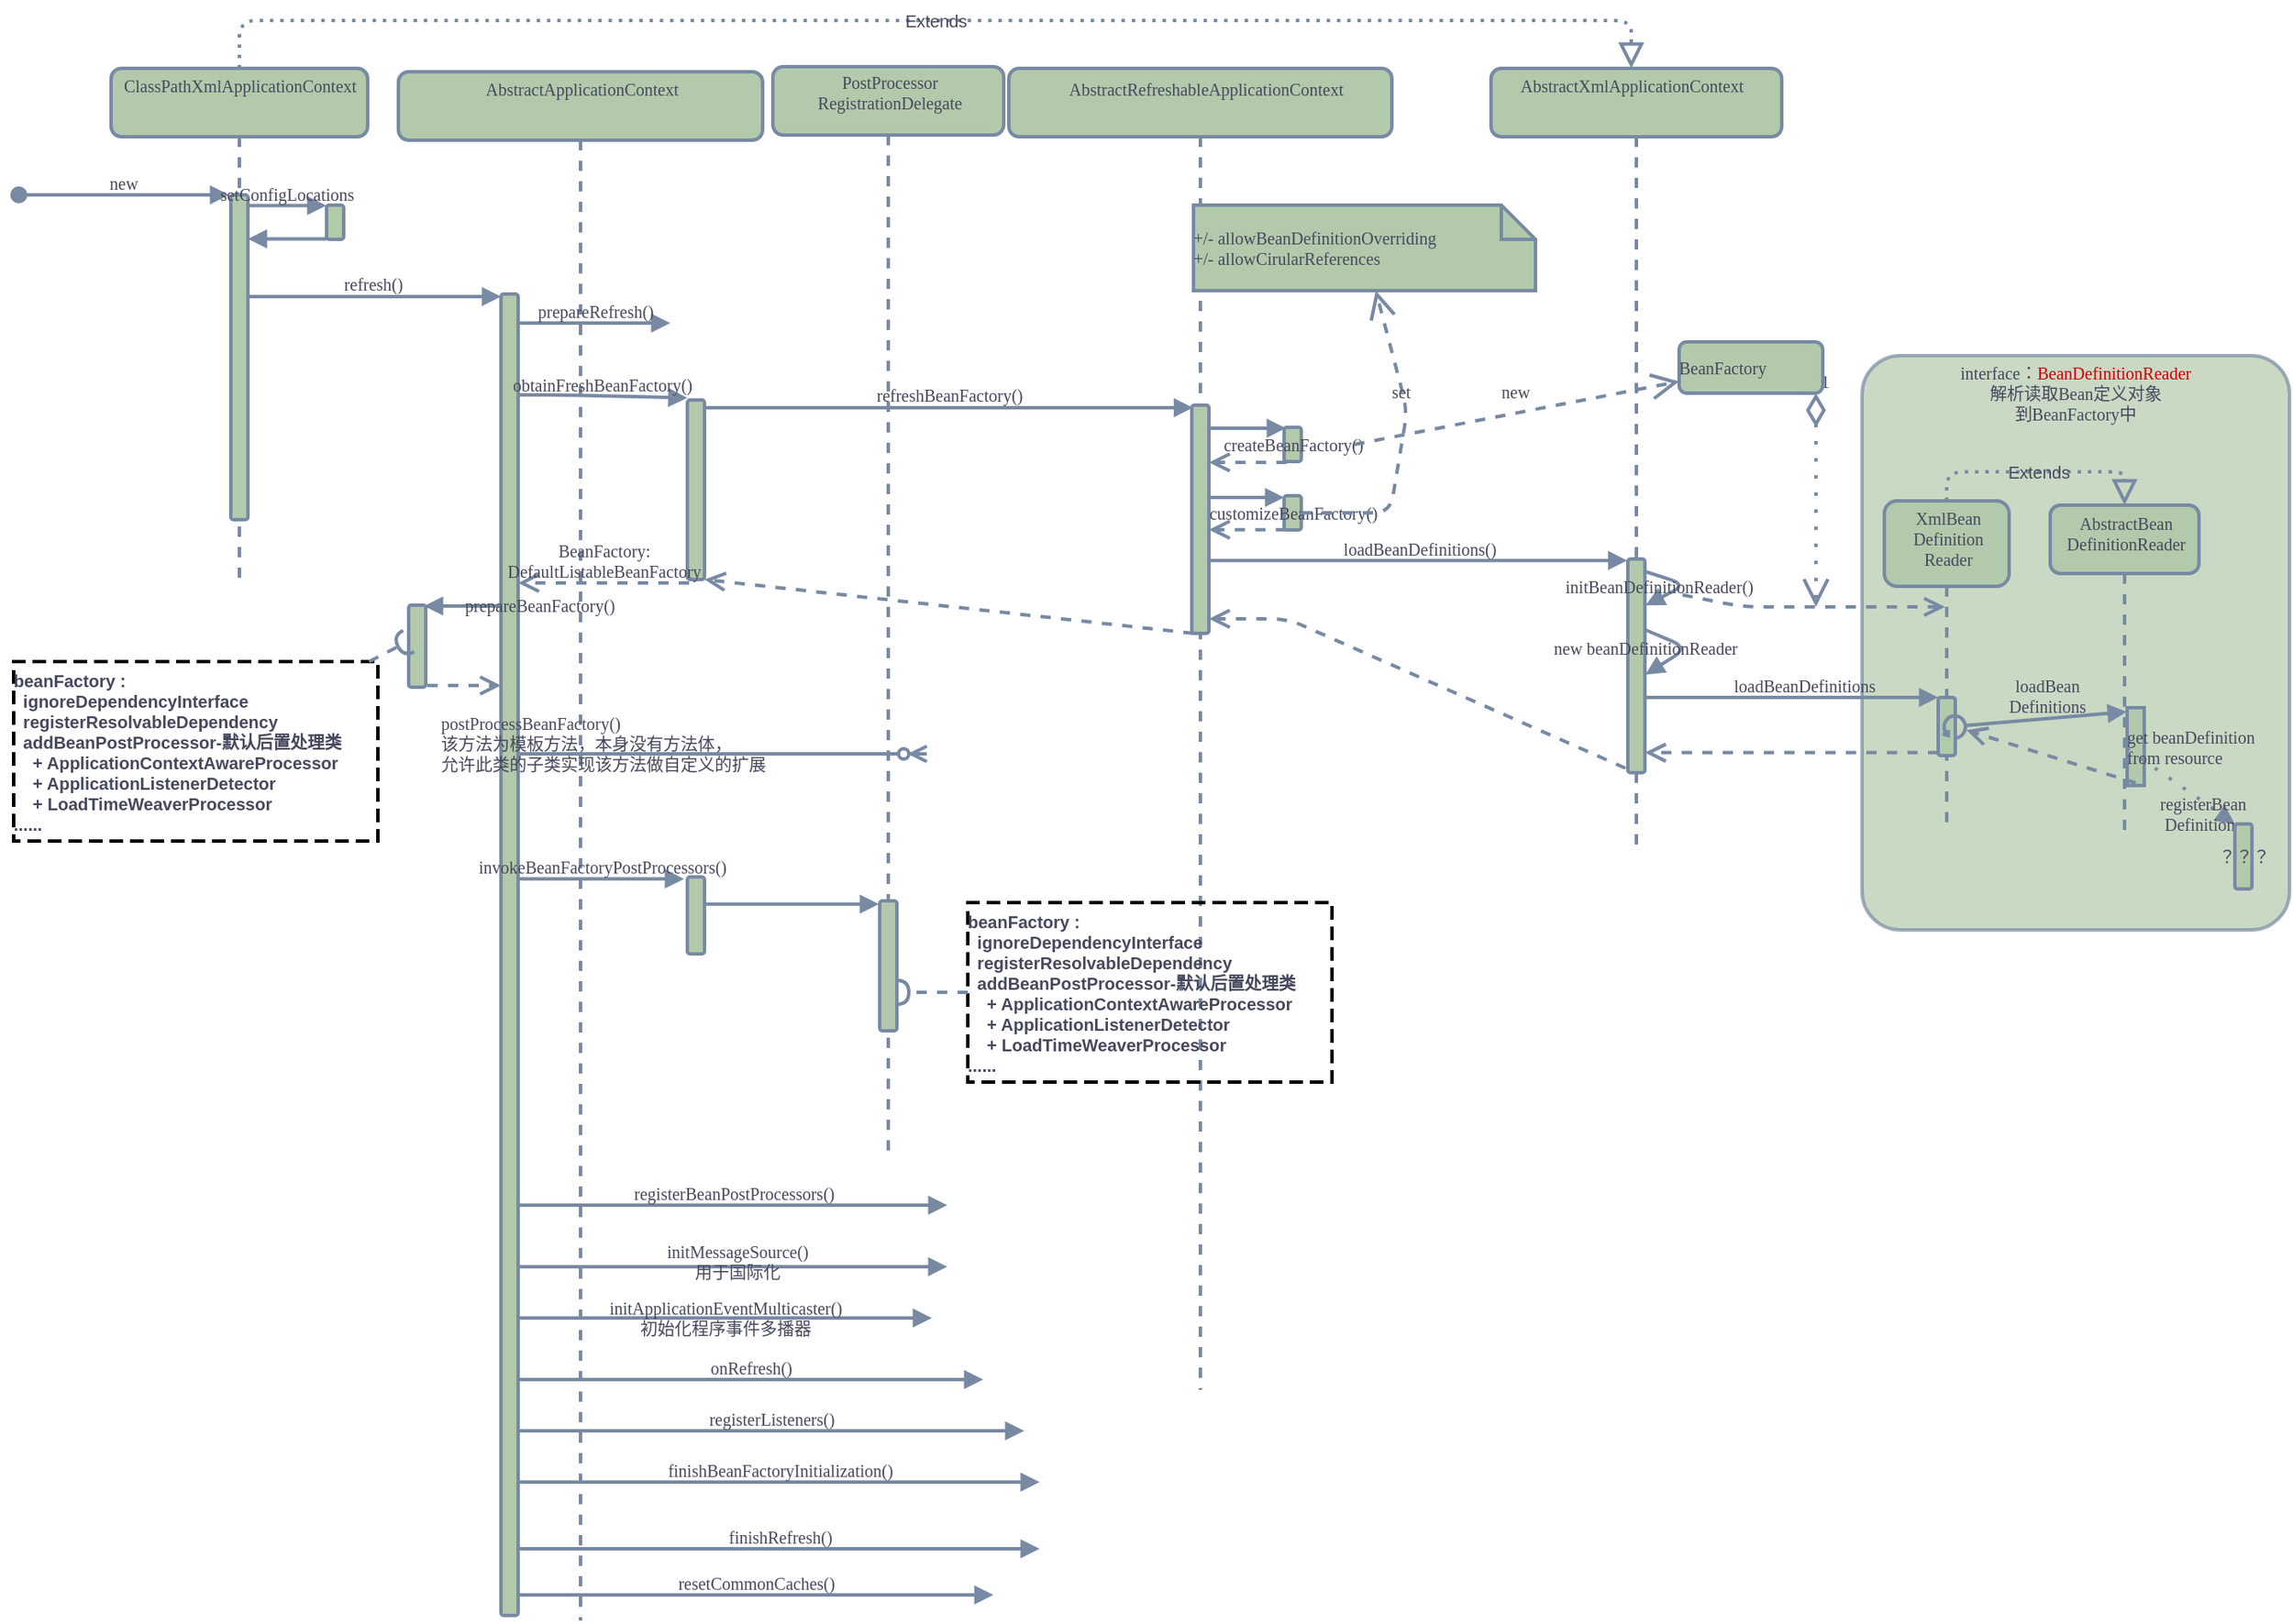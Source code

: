 <mxfile version="13.10.2" type="github">
  <diagram id="kgpKYQtTHZ0yAKxKKP6v" name="Page-1">
    <mxGraphModel dx="2272" dy="735" grid="1" gridSize="3" guides="1" tooltips="1" connect="1" arrows="1" fold="1" page="1" pageScale="1" pageWidth="850" pageHeight="1100" math="0" shadow="0">
      <root>
        <mxCell id="0" />
        <mxCell id="1" parent="0" />
        <mxCell id="X2vZLEiec1v9-HC9pAJ2-279" value="interface：&lt;span style=&quot;font-size: 10px;&quot;&gt;&lt;font style=&quot;font-size: 10px;&quot; color=&quot;#cc0000&quot;&gt;BeanDefinitionReader&lt;/font&gt;&lt;/span&gt;&lt;br style=&quot;font-size: 10px;&quot;&gt;解析读取Bean定义对象&lt;br style=&quot;font-size: 10px;&quot;&gt;到BeanFactory中" style="shape=ext;html=1;whiteSpace=wrap;shadow=0;glass=0;strokeColor=#788AA3;strokeWidth=2;fontSize=10;align=center;fillColor=#B2C9AB;opacity=70;arcSize=9;verticalAlign=top;spacing=0;labelBorderColor=none;labelBackgroundColor=none;fontStyle=0;fontFamily=Comic Sans MS;fontColor=#46495D;rounded=1;" parent="1" vertex="1">
          <mxGeometry x="1057" y="238" width="250" height="336" as="geometry" />
        </mxCell>
        <mxCell id="3nuBFxr9cyL0pnOWT2aG-1" value="" style="shape=umlLifeline;perimeter=lifelinePerimeter;container=1;collapsible=0;recursiveResize=0;shadow=0;strokeWidth=2;fillColor=#B2C9AB;strokeColor=#788AA3;fontColor=#46495D;spacing=0;labelBorderColor=none;labelBackgroundColor=none;fontStyle=0;fontSize=10;fontFamily=Comic Sans MS;rounded=1;" parent="1" vertex="1">
          <mxGeometry x="33" y="70" width="150" height="300" as="geometry" />
        </mxCell>
        <mxCell id="3nuBFxr9cyL0pnOWT2aG-2" value="" style="points=[];perimeter=orthogonalPerimeter;shadow=0;strokeWidth=2;fillColor=#B2C9AB;strokeColor=#788AA3;fontColor=#46495D;spacing=0;labelBorderColor=none;labelBackgroundColor=none;fontStyle=0;fontSize=10;fontFamily=Comic Sans MS;rounded=1;" parent="3nuBFxr9cyL0pnOWT2aG-1" vertex="1">
          <mxGeometry x="70" y="74" width="10" height="190" as="geometry" />
        </mxCell>
        <mxCell id="3nuBFxr9cyL0pnOWT2aG-3" value="new" style="verticalAlign=bottom;startArrow=oval;endArrow=block;startSize=8;shadow=0;strokeWidth=2;labelBackgroundColor=none;strokeColor=#788AA3;fontColor=#46495D;entryX=-0.1;entryY=0;entryDx=0;entryDy=0;entryPerimeter=0;spacing=0;labelBorderColor=none;fontStyle=0;fontSize=10;fontFamily=Comic Sans MS;" parent="3nuBFxr9cyL0pnOWT2aG-1" target="3nuBFxr9cyL0pnOWT2aG-2" edge="1">
          <mxGeometry relative="1" as="geometry">
            <mxPoint x="-54" y="74" as="sourcePoint" />
          </mxGeometry>
        </mxCell>
        <mxCell id="WuqNJLrXe6y0jd8liVRH-7" value="ClassPathXmlApplicationContext" style="html=1;align=center;verticalAlign=top;absoluteArcSize=1;arcSize=10;dashed=0;labelBackgroundColor=none;fontFamily=Comic Sans MS;fontSize=10;fontColor=#46495D;strokeColor=none;fillColor=none;rounded=1;spacing=0;strokeWidth=2;" parent="3nuBFxr9cyL0pnOWT2aG-1" vertex="1">
          <mxGeometry x="5" width="140" height="24" as="geometry" />
        </mxCell>
        <mxCell id="3nuBFxr9cyL0pnOWT2aG-8" value="setConfigLocations" style="verticalAlign=bottom;endArrow=block;shadow=0;strokeWidth=2;labelBackgroundColor=none;strokeColor=#788AA3;fontColor=#46495D;entryX=-0.014;entryY=0.013;entryDx=0;entryDy=0;entryPerimeter=0;fontSize=10;spacing=0;labelBorderColor=none;fontStyle=0;fontFamily=Comic Sans MS;" parent="1" source="3nuBFxr9cyL0pnOWT2aG-2" target="X2vZLEiec1v9-HC9pAJ2-3" edge="1">
          <mxGeometry relative="1" as="geometry">
            <mxPoint x="275" y="160" as="sourcePoint" />
            <mxPoint x="160" y="160" as="targetPoint" />
          </mxGeometry>
        </mxCell>
        <mxCell id="X2vZLEiec1v9-HC9pAJ2-2" value="" style="shape=umlLifeline;perimeter=lifelinePerimeter;whiteSpace=wrap;html=1;container=1;collapsible=0;recursiveResize=0;outlineConnect=0;strokeColor=#788AA3;fillColor=#B2C9AB;labelBorderColor=none;spacing=0;labelBackgroundColor=none;fontStyle=0;fontSize=10;fontFamily=Comic Sans MS;rounded=1;fontColor=#46495D;strokeWidth=2;" parent="1" vertex="1">
          <mxGeometry x="201" y="72" width="213" height="906" as="geometry" />
        </mxCell>
        <mxCell id="X2vZLEiec1v9-HC9pAJ2-6" value="" style="html=1;points=[];perimeter=orthogonalPerimeter;strokeColor=#788AA3;fillColor=#B2C9AB;fontSize=10;fontColor=#46495D;spacing=0;labelBorderColor=none;labelBackgroundColor=none;fontStyle=0;fontFamily=Comic Sans MS;rounded=1;strokeWidth=2;" parent="X2vZLEiec1v9-HC9pAJ2-2" vertex="1">
          <mxGeometry x="60" y="130" width="10" height="773" as="geometry" />
        </mxCell>
        <mxCell id="X2vZLEiec1v9-HC9pAJ2-34" value="" style="html=1;points=[];perimeter=orthogonalPerimeter;strokeColor=#788AA3;fillColor=#B2C9AB;fontSize=10;fontColor=#46495D;spacing=0;labelBorderColor=none;labelBackgroundColor=none;fontStyle=0;fontFamily=Comic Sans MS;rounded=1;strokeWidth=2;" parent="X2vZLEiec1v9-HC9pAJ2-2" vertex="1">
          <mxGeometry x="169" y="192" width="10" height="105" as="geometry" />
        </mxCell>
        <mxCell id="X2vZLEiec1v9-HC9pAJ2-8" value="obtainFreshBeanFactory()" style="html=1;verticalAlign=bottom;endArrow=block;labelBackgroundColor=none;strokeColor=#788AA3;fillColor=#B2C9AB;fontSize=10;fontColor=#46495D;entryX=0;entryY=-0.012;entryDx=0;entryDy=0;entryPerimeter=0;spacing=0;labelBorderColor=none;fontStyle=0;fontFamily=Comic Sans MS;strokeWidth=2;" parent="X2vZLEiec1v9-HC9pAJ2-2" source="X2vZLEiec1v9-HC9pAJ2-6" target="X2vZLEiec1v9-HC9pAJ2-34" edge="1">
          <mxGeometry width="80" relative="1" as="geometry">
            <mxPoint x="-50" y="260" as="sourcePoint" />
            <mxPoint x="220" y="161" as="targetPoint" />
            <Array as="points">
              <mxPoint x="95" y="189" />
            </Array>
          </mxGeometry>
        </mxCell>
        <mxCell id="X2vZLEiec1v9-HC9pAJ2-40" value="BeanFactory:&lt;br style=&quot;font-size: 10px;&quot;&gt;DefaultListableBeanFactory" style="html=1;verticalAlign=bottom;endArrow=open;dashed=1;endSize=8;exitX=0.1;exitY=1.019;labelBackgroundColor=none;strokeColor=#788AA3;fillColor=#B2C9AB;fontSize=10;fontColor=#46495D;exitDx=0;exitDy=0;exitPerimeter=0;spacing=0;labelBorderColor=none;fontStyle=0;fontFamily=Comic Sans MS;strokeWidth=2;" parent="X2vZLEiec1v9-HC9pAJ2-2" source="X2vZLEiec1v9-HC9pAJ2-34" target="X2vZLEiec1v9-HC9pAJ2-6" edge="1">
          <mxGeometry relative="1" as="geometry">
            <mxPoint x="350" y="186" as="targetPoint" />
          </mxGeometry>
        </mxCell>
        <mxCell id="WuqNJLrXe6y0jd8liVRH-16" value="AbstractApplicationContext" style="html=1;align=center;verticalAlign=top;absoluteArcSize=1;arcSize=10;dashed=0;labelBackgroundColor=none;fontFamily=Comic Sans MS;fontSize=10;fontColor=#46495D;strokeColor=none;fillColor=none;rounded=1;spacing=0;strokeWidth=2;" parent="X2vZLEiec1v9-HC9pAJ2-2" vertex="1">
          <mxGeometry x="36.5" width="140" height="24" as="geometry" />
        </mxCell>
        <mxCell id="WuqNJLrXe6y0jd8liVRH-32" value="" style="html=1;points=[];perimeter=orthogonalPerimeter;strokeColor=#788AA3;fillColor=#B2C9AB;fontSize=10;fontColor=#46495D;spacing=0;labelBorderColor=none;labelBackgroundColor=none;fontStyle=0;fontFamily=Comic Sans MS;rounded=1;strokeWidth=2;" parent="X2vZLEiec1v9-HC9pAJ2-2" vertex="1">
          <mxGeometry x="169" y="471" width="10" height="45" as="geometry" />
        </mxCell>
        <mxCell id="X2vZLEiec1v9-HC9pAJ2-17" value="invokeBeanFactoryPostProcessors()" style="html=1;verticalAlign=bottom;endArrow=block;labelBackgroundColor=none;strokeColor=#788AA3;fillColor=#B2C9AB;fontSize=10;fontColor=#46495D;spacing=0;labelBorderColor=none;fontStyle=0;fontFamily=Comic Sans MS;entryX=-0.2;entryY=0.026;entryDx=0;entryDy=0;entryPerimeter=0;strokeWidth=2;" parent="X2vZLEiec1v9-HC9pAJ2-2" source="X2vZLEiec1v9-HC9pAJ2-6" target="WuqNJLrXe6y0jd8liVRH-32" edge="1">
          <mxGeometry width="80" relative="1" as="geometry">
            <mxPoint x="4.81" y="318.0" as="sourcePoint" />
            <mxPoint x="285" y="478" as="targetPoint" />
          </mxGeometry>
        </mxCell>
        <mxCell id="X2vZLEiec1v9-HC9pAJ2-5" value="" style="html=1;verticalAlign=bottom;endArrow=block;strokeColor=#788AA3;fillColor=#B2C9AB;fontColor=#46495D;exitX=0.019;exitY=0.988;exitDx=0;exitDy=0;exitPerimeter=0;spacing=0;labelBorderColor=none;labelBackgroundColor=none;fontStyle=0;fontSize=10;fontFamily=Comic Sans MS;strokeWidth=2;" parent="1" source="X2vZLEiec1v9-HC9pAJ2-3" target="3nuBFxr9cyL0pnOWT2aG-2" edge="1">
          <mxGeometry width="80" relative="1" as="geometry">
            <mxPoint x="140" y="400" as="sourcePoint" />
            <mxPoint x="220" y="400" as="targetPoint" />
          </mxGeometry>
        </mxCell>
        <mxCell id="X2vZLEiec1v9-HC9pAJ2-3" value="" style="html=1;points=[];perimeter=orthogonalPerimeter;strokeColor=#788AA3;fillColor=#B2C9AB;fontColor=#46495D;spacing=0;labelBorderColor=none;labelBackgroundColor=none;fontStyle=0;fontSize=10;fontFamily=Comic Sans MS;rounded=1;strokeWidth=2;" parent="1" vertex="1">
          <mxGeometry x="159" y="150" width="10" height="20" as="geometry" />
        </mxCell>
        <mxCell id="X2vZLEiec1v9-HC9pAJ2-7" value="refresh()" style="html=1;verticalAlign=bottom;endArrow=block;strokeColor=#788AA3;fillColor=#B2C9AB;fontSize=10;fontColor=#46495D;exitX=0.897;exitY=0.313;exitDx=0;exitDy=0;exitPerimeter=0;labelBackgroundColor=none;spacing=0;labelBorderColor=none;fontStyle=0;fontFamily=Comic Sans MS;strokeWidth=2;" parent="1" source="3nuBFxr9cyL0pnOWT2aG-2" target="X2vZLEiec1v9-HC9pAJ2-6" edge="1">
          <mxGeometry width="80" relative="1" as="geometry">
            <mxPoint x="50" y="200" as="sourcePoint" />
            <mxPoint x="260" y="370" as="targetPoint" />
          </mxGeometry>
        </mxCell>
        <mxCell id="X2vZLEiec1v9-HC9pAJ2-9" value="prepareRefresh()" style="html=1;verticalAlign=bottom;endArrow=block;labelBackgroundColor=none;strokeColor=#788AA3;fillColor=#B2C9AB;fontSize=10;fontColor=#46495D;spacing=0;labelBorderColor=none;fontStyle=0;fontFamily=Comic Sans MS;strokeWidth=2;" parent="1" source="X2vZLEiec1v9-HC9pAJ2-6" edge="1">
          <mxGeometry width="80" relative="1" as="geometry">
            <mxPoint x="242" y="219" as="sourcePoint" />
            <mxPoint x="360" y="219" as="targetPoint" />
          </mxGeometry>
        </mxCell>
        <mxCell id="X2vZLEiec1v9-HC9pAJ2-16" value="postProcessBeanFactory()&lt;br style=&quot;font-size: 10px;&quot;&gt;&lt;span style=&quot;font-size: 10px;&quot;&gt;该方法为模板方法，本身没有方法体，&lt;/span&gt;&lt;br style=&quot;font-size: 10px;&quot;&gt;&lt;div style=&quot;font-size: 10px;&quot;&gt;&lt;span style=&quot;font-size: 10px;&quot;&gt;允许此类的子类实现该方法做自定义的扩展&lt;/span&gt;&lt;/div&gt;" style="html=1;verticalAlign=middle;endArrow=ERzeroToMany;labelBackgroundColor=none;strokeColor=#788AA3;fillColor=#B2C9AB;fontSize=10;fontColor=#46495D;align=left;endFill=1;spacing=0;labelBorderColor=none;fontStyle=0;fontFamily=Comic Sans MS;strokeWidth=2;" parent="1" source="X2vZLEiec1v9-HC9pAJ2-6" edge="1">
          <mxGeometry x="-1" y="45" width="80" relative="1" as="geometry">
            <mxPoint x="362" y="509" as="sourcePoint" />
            <mxPoint x="510" y="471" as="targetPoint" />
            <mxPoint x="-45" y="39" as="offset" />
          </mxGeometry>
        </mxCell>
        <mxCell id="X2vZLEiec1v9-HC9pAJ2-20" value="registerBeanPostProcessors()" style="html=1;verticalAlign=bottom;endArrow=block;labelBackgroundColor=none;strokeColor=#788AA3;fillColor=#B2C9AB;fontSize=10;fontColor=#46495D;spacing=0;labelBorderColor=none;fontStyle=0;fontFamily=Comic Sans MS;strokeWidth=2;" parent="1" source="X2vZLEiec1v9-HC9pAJ2-6" edge="1">
          <mxGeometry width="80" relative="1" as="geometry">
            <mxPoint x="244.81" y="430.0" as="sourcePoint" />
            <mxPoint x="522" y="735" as="targetPoint" />
          </mxGeometry>
        </mxCell>
        <mxCell id="X2vZLEiec1v9-HC9pAJ2-21" value="initMessageSource()&lt;br&gt;用于国际化" style="html=1;verticalAlign=middle;endArrow=block;labelBackgroundColor=none;strokeColor=#788AA3;fillColor=#B2C9AB;fontSize=10;fontColor=#46495D;spacing=0;labelBorderColor=none;fontStyle=0;fontFamily=Comic Sans MS;strokeWidth=2;" parent="1" source="X2vZLEiec1v9-HC9pAJ2-6" edge="1">
          <mxGeometry x="0.02" y="3" width="80" relative="1" as="geometry">
            <mxPoint x="270.0" y="620.0" as="sourcePoint" />
            <mxPoint x="522" y="771" as="targetPoint" />
            <mxPoint as="offset" />
          </mxGeometry>
        </mxCell>
        <mxCell id="X2vZLEiec1v9-HC9pAJ2-28" value="initApplicationEventMulticaster()&lt;br&gt;初始化程序事件多播器" style="html=1;verticalAlign=middle;endArrow=block;labelBackgroundColor=none;strokeColor=#788AA3;fillColor=#B2C9AB;fontSize=10;fontColor=#46495D;spacing=0;labelBorderColor=none;fontStyle=0;fontFamily=Comic Sans MS;strokeWidth=2;" parent="1" source="X2vZLEiec1v9-HC9pAJ2-6" edge="1">
          <mxGeometry width="80" relative="1" as="geometry">
            <mxPoint x="244.81" y="530" as="sourcePoint" />
            <mxPoint x="513" y="801" as="targetPoint" />
          </mxGeometry>
        </mxCell>
        <mxCell id="X2vZLEiec1v9-HC9pAJ2-29" value="onRefresh()" style="html=1;verticalAlign=bottom;endArrow=block;labelBackgroundColor=none;strokeColor=#788AA3;fillColor=#B2C9AB;fontSize=10;fontColor=#46495D;spacing=0;labelBorderColor=none;fontStyle=0;fontFamily=Comic Sans MS;strokeWidth=2;" parent="1" source="X2vZLEiec1v9-HC9pAJ2-6" edge="1">
          <mxGeometry width="80" relative="1" as="geometry">
            <mxPoint x="244.81" y="570" as="sourcePoint" />
            <mxPoint x="543" y="837" as="targetPoint" />
          </mxGeometry>
        </mxCell>
        <mxCell id="X2vZLEiec1v9-HC9pAJ2-30" value="registerListeners()" style="html=1;verticalAlign=bottom;endArrow=block;labelBackgroundColor=none;strokeColor=#788AA3;fillColor=#B2C9AB;fontSize=10;fontColor=#46495D;spacing=0;labelBorderColor=none;fontStyle=0;fontFamily=Comic Sans MS;strokeWidth=2;" parent="1" source="X2vZLEiec1v9-HC9pAJ2-6" edge="1">
          <mxGeometry width="80" relative="1" as="geometry">
            <mxPoint x="244.81" y="600" as="sourcePoint" />
            <mxPoint x="567" y="867" as="targetPoint" />
          </mxGeometry>
        </mxCell>
        <mxCell id="X2vZLEiec1v9-HC9pAJ2-31" value="finishBeanFactoryInitialization()" style="html=1;verticalAlign=bottom;endArrow=block;labelBackgroundColor=none;strokeColor=#788AA3;fillColor=#B2C9AB;fontSize=10;fontColor=#46495D;spacing=0;labelBorderColor=none;fontStyle=0;fontFamily=Comic Sans MS;strokeWidth=2;" parent="1" source="X2vZLEiec1v9-HC9pAJ2-6" edge="1">
          <mxGeometry width="80" relative="1" as="geometry">
            <mxPoint x="244.81" y="660" as="sourcePoint" />
            <mxPoint x="576" y="897" as="targetPoint" />
          </mxGeometry>
        </mxCell>
        <mxCell id="X2vZLEiec1v9-HC9pAJ2-32" value="finishRefresh()" style="html=1;verticalAlign=bottom;endArrow=block;labelBackgroundColor=none;strokeColor=#788AA3;fillColor=#B2C9AB;fontSize=10;fontColor=#46495D;spacing=0;labelBorderColor=none;fontStyle=0;fontFamily=Comic Sans MS;strokeWidth=2;" parent="1" source="X2vZLEiec1v9-HC9pAJ2-6" edge="1">
          <mxGeometry width="80" relative="1" as="geometry">
            <mxPoint x="244.81" y="690" as="sourcePoint" />
            <mxPoint x="576" y="936" as="targetPoint" />
          </mxGeometry>
        </mxCell>
        <mxCell id="X2vZLEiec1v9-HC9pAJ2-33" value="resetCommonCaches()" style="html=1;verticalAlign=bottom;endArrow=block;labelBackgroundColor=none;strokeColor=#788AA3;fillColor=#B2C9AB;fontSize=10;fontColor=#46495D;spacing=0;labelBorderColor=none;fontStyle=0;fontFamily=Comic Sans MS;strokeWidth=2;" parent="1" source="X2vZLEiec1v9-HC9pAJ2-6" edge="1">
          <mxGeometry width="80" relative="1" as="geometry">
            <mxPoint x="244.81" y="720" as="sourcePoint" />
            <mxPoint x="549" y="963" as="targetPoint" />
          </mxGeometry>
        </mxCell>
        <mxCell id="X2vZLEiec1v9-HC9pAJ2-36" value="refreshBeanFactory()" style="html=1;verticalAlign=bottom;endArrow=block;labelBackgroundColor=none;strokeColor=#788AA3;fillColor=#B2C9AB;fontSize=10;fontColor=#46495D;entryX=0.066;entryY=0.011;entryDx=0;entryDy=0;entryPerimeter=0;spacing=0;labelBorderColor=none;fontStyle=0;fontFamily=Comic Sans MS;strokeWidth=2;" parent="1" source="X2vZLEiec1v9-HC9pAJ2-34" target="X2vZLEiec1v9-HC9pAJ2-35" edge="1">
          <mxGeometry width="80" relative="1" as="geometry">
            <mxPoint x="513" y="260" as="sourcePoint" />
            <mxPoint x="675" y="199" as="targetPoint" />
            <Array as="points" />
          </mxGeometry>
        </mxCell>
        <mxCell id="X2vZLEiec1v9-HC9pAJ2-43" value="" style="html=1;verticalAlign=bottom;endArrow=open;dashed=1;endSize=8;labelBackgroundColor=none;strokeColor=#788AA3;fillColor=#B2C9AB;fontSize=10;fontColor=#46495D;exitX=0.1;exitY=1;exitDx=0;exitDy=0;exitPerimeter=0;spacing=0;labelBorderColor=none;fontStyle=0;fontFamily=Comic Sans MS;strokeWidth=2;" parent="1" source="X2vZLEiec1v9-HC9pAJ2-35" target="X2vZLEiec1v9-HC9pAJ2-34" edge="1">
          <mxGeometry relative="1" as="geometry">
            <mxPoint x="620" y="480" as="sourcePoint" />
            <mxPoint x="540" y="480" as="targetPoint" />
            <Array as="points" />
          </mxGeometry>
        </mxCell>
        <mxCell id="X2vZLEiec1v9-HC9pAJ2-44" value="" style="shape=umlLifeline;perimeter=lifelinePerimeter;whiteSpace=wrap;html=1;container=1;collapsible=0;recursiveResize=0;outlineConnect=0;strokeColor=#788AA3;fillColor=#B2C9AB;fontSize=10;fontColor=#46495D;shadow=0;glass=0;spacing=0;labelBorderColor=none;labelBackgroundColor=none;fontStyle=0;fontFamily=Comic Sans MS;rounded=1;strokeWidth=2;" parent="1" vertex="1">
          <mxGeometry x="558" y="70" width="224" height="773" as="geometry" />
        </mxCell>
        <mxCell id="X2vZLEiec1v9-HC9pAJ2-35" value="" style="html=1;points=[];perimeter=orthogonalPerimeter;strokeColor=#788AA3;fillColor=#B2C9AB;fontSize=10;fontColor=#46495D;spacing=0;labelBorderColor=none;labelBackgroundColor=none;fontStyle=0;fontFamily=Comic Sans MS;rounded=1;strokeWidth=2;" parent="X2vZLEiec1v9-HC9pAJ2-44" vertex="1">
          <mxGeometry x="107" y="197" width="10" height="133.5" as="geometry" />
        </mxCell>
        <mxCell id="X2vZLEiec1v9-HC9pAJ2-46" value="createBeanFactory()" style="html=1;points=[];perimeter=orthogonalPerimeter;shadow=0;glass=0;strokeColor=#788AA3;fillColor=#B2C9AB;fontSize=10;fontColor=#46495D;spacing=0;labelBorderColor=none;labelBackgroundColor=none;fontStyle=0;fontFamily=Comic Sans MS;rounded=1;strokeWidth=2;" parent="X2vZLEiec1v9-HC9pAJ2-44" vertex="1">
          <mxGeometry x="161" y="210" width="10" height="20" as="geometry" />
        </mxCell>
        <mxCell id="X2vZLEiec1v9-HC9pAJ2-47" value="" style="html=1;verticalAlign=bottom;endArrow=block;labelBackgroundColor=none;strokeColor=#788AA3;fillColor=#B2C9AB;fontSize=10;fontColor=#46495D;entryX=0.1;entryY=0.025;entryDx=0;entryDy=0;entryPerimeter=0;spacing=0;labelBorderColor=none;fontStyle=0;fontFamily=Comic Sans MS;strokeWidth=2;" parent="X2vZLEiec1v9-HC9pAJ2-44" source="X2vZLEiec1v9-HC9pAJ2-35" target="X2vZLEiec1v9-HC9pAJ2-46" edge="1">
          <mxGeometry width="80" relative="1" as="geometry">
            <mxPoint x="70" y="300" as="sourcePoint" />
            <mxPoint x="150" y="300" as="targetPoint" />
          </mxGeometry>
        </mxCell>
        <mxCell id="X2vZLEiec1v9-HC9pAJ2-48" value="" style="html=1;verticalAlign=bottom;endArrow=open;dashed=1;endSize=8;labelBackgroundColor=none;strokeColor=#788AA3;fillColor=#B2C9AB;fontSize=10;fontColor=#46495D;exitX=0.143;exitY=1.024;exitDx=0;exitDy=0;exitPerimeter=0;spacing=0;labelBorderColor=none;fontStyle=0;fontFamily=Comic Sans MS;strokeWidth=2;" parent="X2vZLEiec1v9-HC9pAJ2-44" source="X2vZLEiec1v9-HC9pAJ2-46" target="X2vZLEiec1v9-HC9pAJ2-35" edge="1">
          <mxGeometry relative="1" as="geometry">
            <mxPoint x="51" y="330" as="sourcePoint" />
            <mxPoint x="-70" y="275" as="targetPoint" />
          </mxGeometry>
        </mxCell>
        <mxCell id="X2vZLEiec1v9-HC9pAJ2-49" value="customizeBeanFactory()" style="html=1;points=[];perimeter=orthogonalPerimeter;shadow=0;glass=0;strokeColor=#788AA3;fillColor=#B2C9AB;fontSize=10;fontColor=#46495D;spacing=0;labelBorderColor=none;labelBackgroundColor=none;fontStyle=0;fontFamily=Comic Sans MS;rounded=1;strokeWidth=2;" parent="X2vZLEiec1v9-HC9pAJ2-44" vertex="1">
          <mxGeometry x="161" y="250" width="10" height="20" as="geometry" />
        </mxCell>
        <mxCell id="X2vZLEiec1v9-HC9pAJ2-51" value="" style="html=1;verticalAlign=bottom;endArrow=open;dashed=1;endSize=8;labelBackgroundColor=none;strokeColor=#788AA3;fillColor=#B2C9AB;fontSize=10;fontColor=#46495D;exitX=0.114;exitY=0.993;exitDx=0;exitDy=0;exitPerimeter=0;spacing=0;labelBorderColor=none;fontStyle=0;fontFamily=Comic Sans MS;strokeWidth=2;" parent="X2vZLEiec1v9-HC9pAJ2-44" source="X2vZLEiec1v9-HC9pAJ2-49" target="X2vZLEiec1v9-HC9pAJ2-35" edge="1">
          <mxGeometry relative="1" as="geometry">
            <mxPoint x="191.43" y="280.48" as="sourcePoint" />
            <mxPoint x="60" y="280.48" as="targetPoint" />
          </mxGeometry>
        </mxCell>
        <mxCell id="X2vZLEiec1v9-HC9pAJ2-50" value="" style="html=1;verticalAlign=bottom;endArrow=block;labelBackgroundColor=none;strokeColor=#788AA3;fillColor=#B2C9AB;fontSize=10;fontColor=#46495D;entryX=0;entryY=0.05;entryDx=0;entryDy=0;entryPerimeter=0;spacing=0;labelBorderColor=none;fontStyle=0;fontFamily=Comic Sans MS;strokeWidth=2;" parent="X2vZLEiec1v9-HC9pAJ2-44" source="X2vZLEiec1v9-HC9pAJ2-35" target="X2vZLEiec1v9-HC9pAJ2-49" edge="1">
          <mxGeometry width="80" relative="1" as="geometry">
            <mxPoint x="60" y="260.5" as="sourcePoint" />
            <mxPoint x="191" y="260.5" as="targetPoint" />
            <mxPoint as="offset" />
          </mxGeometry>
        </mxCell>
        <mxCell id="WuqNJLrXe6y0jd8liVRH-17" value="AbstractRefreshableApplicationContext" style="html=1;align=center;verticalAlign=middle;absoluteArcSize=1;arcSize=10;dashed=0;labelBackgroundColor=none;fontFamily=Comic Sans MS;fontSize=10;fontColor=#46495D;strokeColor=none;fillColor=none;rounded=1;spacing=0;strokeWidth=2;" parent="X2vZLEiec1v9-HC9pAJ2-44" vertex="1">
          <mxGeometry x="45" width="140" height="24" as="geometry" />
        </mxCell>
        <mxCell id="X2vZLEiec1v9-HC9pAJ2-54" value="loadBeanDefinitions()" style="html=1;verticalAlign=bottom;endArrow=block;entryX=-0.035;entryY=0.007;labelBackgroundColor=none;strokeColor=#788AA3;fillColor=#B2C9AB;fontSize=10;fontStyle=0;fontColor=#46495D;entryDx=0;entryDy=0;entryPerimeter=0;spacing=0;labelBorderColor=none;fontFamily=Comic Sans MS;strokeWidth=2;" parent="1" source="X2vZLEiec1v9-HC9pAJ2-35" target="X2vZLEiec1v9-HC9pAJ2-62" edge="1">
          <mxGeometry relative="1" as="geometry">
            <mxPoint x="680" y="420" as="sourcePoint" />
          </mxGeometry>
        </mxCell>
        <mxCell id="X2vZLEiec1v9-HC9pAJ2-55" value="" style="html=1;verticalAlign=bottom;endArrow=open;dashed=1;endSize=8;exitX=-0.141;exitY=0.979;labelBackgroundColor=none;strokeColor=#788AA3;fillColor=#B2C9AB;fontSize=10;fontColor=#46495D;exitDx=0;exitDy=0;exitPerimeter=0;spacing=0;labelBorderColor=none;fontStyle=0;fontFamily=Comic Sans MS;strokeWidth=2;" parent="1" source="X2vZLEiec1v9-HC9pAJ2-62" target="X2vZLEiec1v9-HC9pAJ2-35" edge="1">
          <mxGeometry relative="1" as="geometry">
            <mxPoint x="680" y="496" as="targetPoint" />
            <Array as="points">
              <mxPoint x="721" y="392" />
            </Array>
          </mxGeometry>
        </mxCell>
        <mxCell id="X2vZLEiec1v9-HC9pAJ2-61" value="" style="shape=umlLifeline;perimeter=lifelinePerimeter;whiteSpace=wrap;html=1;container=1;collapsible=0;recursiveResize=0;outlineConnect=0;strokeColor=#788AA3;fillColor=#B2C9AB;fontSize=10;fontColor=#46495D;shadow=0;glass=0;spacing=0;labelBorderColor=none;labelBackgroundColor=none;fontStyle=0;fontFamily=Comic Sans MS;rounded=1;strokeWidth=2;" parent="1" vertex="1">
          <mxGeometry x="840" y="70" width="170" height="455" as="geometry" />
        </mxCell>
        <mxCell id="X2vZLEiec1v9-HC9pAJ2-62" value="" style="html=1;points=[];perimeter=orthogonalPerimeter;strokeColor=#788AA3;fillColor=#B2C9AB;fontSize=10;fontColor=#46495D;spacing=0;labelBorderColor=none;labelBackgroundColor=none;fontStyle=0;fontFamily=Comic Sans MS;rounded=1;strokeWidth=2;" parent="X2vZLEiec1v9-HC9pAJ2-61" vertex="1">
          <mxGeometry x="80" y="287" width="10" height="125" as="geometry" />
        </mxCell>
        <mxCell id="X2vZLEiec1v9-HC9pAJ2-77" value="new beanDefinitionReader" style="html=1;verticalAlign=middle;endArrow=block;labelBackgroundColor=none;strokeColor=#788AA3;fillColor=#B2C9AB;fontSize=10;fontColor=#46495D;edgeStyle=orthogonalEdgeStyle;exitX=1.067;exitY=0.333;exitDx=0;exitDy=0;exitPerimeter=0;entryX=1.033;entryY=0.541;entryDx=0;entryDy=0;entryPerimeter=0;spacing=0;labelBorderColor=none;fontStyle=0;fontFamily=Comic Sans MS;strokeWidth=2;" parent="X2vZLEiec1v9-HC9pAJ2-61" source="X2vZLEiec1v9-HC9pAJ2-62" target="X2vZLEiec1v9-HC9pAJ2-62" edge="1">
          <mxGeometry x="-0.88" y="-10" width="80" relative="1" as="geometry">
            <mxPoint x="60" y="340" as="sourcePoint" />
            <mxPoint x="140" y="340" as="targetPoint" />
            <Array as="points">
              <mxPoint x="115" y="339" />
            </Array>
            <mxPoint as="offset" />
          </mxGeometry>
        </mxCell>
        <mxCell id="X2vZLEiec1v9-HC9pAJ2-78" value="initBeanDefinitionReader()" style="html=1;verticalAlign=middle;endArrow=block;labelBackgroundColor=none;strokeColor=#788AA3;fillColor=#B2C9AB;fontSize=10;fontColor=#46495D;exitX=1.033;exitY=0.059;exitDx=0;exitDy=0;exitPerimeter=0;edgeStyle=orthogonalEdgeStyle;entryX=1.037;entryY=0.217;entryDx=0;entryDy=0;entryPerimeter=0;spacing=0;labelBorderColor=none;fontStyle=0;fontFamily=Comic Sans MS;strokeWidth=2;" parent="X2vZLEiec1v9-HC9pAJ2-61" source="X2vZLEiec1v9-HC9pAJ2-62" target="X2vZLEiec1v9-HC9pAJ2-62" edge="1">
          <mxGeometry x="-0.613" y="-6" width="80" relative="1" as="geometry">
            <mxPoint x="51.83" y="321.4" as="sourcePoint" />
            <mxPoint x="90" y="313" as="targetPoint" />
            <Array as="points">
              <mxPoint x="114" y="302" />
            </Array>
            <mxPoint as="offset" />
          </mxGeometry>
        </mxCell>
        <mxCell id="WuqNJLrXe6y0jd8liVRH-15" value="AbstractXmlApplicationContext" style="html=1;align=center;verticalAlign=top;absoluteArcSize=1;arcSize=10;dashed=0;labelBackgroundColor=none;fontFamily=Comic Sans MS;fontSize=10;fontColor=#46495D;strokeColor=none;fillColor=none;rounded=1;spacing=0;strokeWidth=2;" parent="X2vZLEiec1v9-HC9pAJ2-61" vertex="1">
          <mxGeometry x="12" width="140" height="24" as="geometry" />
        </mxCell>
        <mxCell id="X2vZLEiec1v9-HC9pAJ2-82" value="" style="html=1;verticalAlign=bottom;endArrow=open;dashed=1;endSize=8;labelBackgroundColor=none;strokeColor=#788AA3;fillColor=#B2C9AB;fontSize=10;fontColor=#46495D;spacing=0;labelBorderColor=none;fontStyle=0;fontFamily=Comic Sans MS;strokeWidth=2;" parent="1" target="X2vZLEiec1v9-HC9pAJ2-80" edge="1">
          <mxGeometry relative="1" as="geometry">
            <mxPoint x="952" y="378" as="sourcePoint" />
            <mxPoint x="980" y="360" as="targetPoint" />
            <Array as="points">
              <mxPoint x="987" y="385" />
            </Array>
          </mxGeometry>
        </mxCell>
        <mxCell id="X2vZLEiec1v9-HC9pAJ2-80" value="" style="shape=umlLifeline;perimeter=lifelinePerimeter;whiteSpace=wrap;html=1;container=1;collapsible=0;recursiveResize=0;outlineConnect=0;shadow=0;glass=0;strokeColor=#788AA3;fillColor=#B2C9AB;fontSize=10;fontColor=#46495D;align=left;size=50;spacing=0;labelBorderColor=none;labelBackgroundColor=none;fontStyle=0;fontFamily=Comic Sans MS;rounded=1;strokeWidth=2;" parent="1" vertex="1">
          <mxGeometry x="1070" y="323" width="73" height="188" as="geometry" />
        </mxCell>
        <mxCell id="X2vZLEiec1v9-HC9pAJ2-259" value="" style="html=1;points=[];perimeter=orthogonalPerimeter;shadow=0;glass=0;strokeColor=#788AA3;fillColor=#B2C9AB;fontSize=10;fontColor=#46495D;align=left;spacing=0;labelBorderColor=none;labelBackgroundColor=none;fontStyle=0;fontFamily=Comic Sans MS;rounded=1;strokeWidth=2;" parent="X2vZLEiec1v9-HC9pAJ2-80" vertex="1">
          <mxGeometry x="31.5" y="115" width="10" height="34" as="geometry" />
        </mxCell>
        <mxCell id="X2vZLEiec1v9-HC9pAJ2-269" value="" style="shape=mxgraph.bpmn.loop;html=1;outlineConnect=0;shadow=0;glass=0;strokeColor=#788AA3;fillColor=#B2C9AB;fontSize=10;fontColor=#46495D;align=left;strokeWidth=2;gradientDirection=east;spacing=0;labelBorderColor=none;labelBackgroundColor=none;fontStyle=0;fontFamily=Comic Sans MS;rounded=1;" parent="X2vZLEiec1v9-HC9pAJ2-80" vertex="1">
          <mxGeometry x="34" y="125" width="14" height="14" as="geometry" />
        </mxCell>
        <mxCell id="WuqNJLrXe6y0jd8liVRH-18" value="&lt;font style=&quot;font-size: 10px&quot;&gt;XmlBean&lt;br style=&quot;font-size: 10px&quot;&gt;Definition&lt;br style=&quot;font-size: 10px&quot;&gt;Reader&lt;/font&gt;" style="html=1;align=center;verticalAlign=top;absoluteArcSize=1;arcSize=10;dashed=0;labelBackgroundColor=none;fontFamily=Comic Sans MS;fontSize=10;fontColor=#46495D;strokeColor=none;fillColor=none;rounded=1;spacing=0;strokeWidth=2;" parent="X2vZLEiec1v9-HC9pAJ2-80" vertex="1">
          <mxGeometry x="4.25" width="64.5" height="24" as="geometry" />
        </mxCell>
        <mxCell id="X2vZLEiec1v9-HC9pAJ2-260" value="loadBeanDefinitions" style="html=1;verticalAlign=bottom;endArrow=block;entryX=0;entryY=0;labelBackgroundColor=none;strokeColor=#788AA3;fillColor=#B2C9AB;fontSize=10;fontColor=#46495D;spacing=0;labelBorderColor=none;fontStyle=0;fontFamily=Comic Sans MS;strokeWidth=2;" parent="1" source="X2vZLEiec1v9-HC9pAJ2-62" target="X2vZLEiec1v9-HC9pAJ2-259" edge="1">
          <mxGeometry x="0.086" relative="1" as="geometry">
            <mxPoint x="970" y="510" as="sourcePoint" />
            <mxPoint as="offset" />
          </mxGeometry>
        </mxCell>
        <mxCell id="X2vZLEiec1v9-HC9pAJ2-261" value="" style="html=1;verticalAlign=bottom;endArrow=open;dashed=1;endSize=8;exitX=0;exitY=0.95;labelBackgroundColor=none;strokeColor=#788AA3;fillColor=#B2C9AB;fontSize=10;fontColor=#46495D;spacing=0;labelBorderColor=none;fontStyle=0;fontFamily=Comic Sans MS;strokeWidth=2;" parent="1" source="X2vZLEiec1v9-HC9pAJ2-259" target="X2vZLEiec1v9-HC9pAJ2-62" edge="1">
          <mxGeometry relative="1" as="geometry">
            <mxPoint x="970" y="586" as="targetPoint" />
            <Array as="points" />
          </mxGeometry>
        </mxCell>
        <mxCell id="X2vZLEiec1v9-HC9pAJ2-262" value="" style="shape=umlLifeline;perimeter=lifelinePerimeter;whiteSpace=wrap;html=1;container=1;collapsible=0;recursiveResize=0;outlineConnect=0;shadow=0;glass=0;strokeColor=#788AA3;fillColor=#B2C9AB;fontSize=10;fontColor=#46495D;align=left;spacing=0;labelBorderColor=none;labelBackgroundColor=none;fontStyle=0;fontFamily=Comic Sans MS;rounded=1;strokeWidth=2;" parent="1" vertex="1">
          <mxGeometry x="1167" y="325.5" width="87" height="190.5" as="geometry" />
        </mxCell>
        <mxCell id="X2vZLEiec1v9-HC9pAJ2-267" value="get beanDefinition&lt;br style=&quot;font-size: 10px;&quot;&gt;from resource" style="html=1;points=[];perimeter=orthogonalPerimeter;shadow=0;glass=0;strokeColor=#788AA3;fillColor=#B2C9AB;fontSize=10;fontColor=#46495D;align=left;spacing=0;arcSize=0;labelBorderColor=none;labelBackgroundColor=none;fontStyle=0;fontFamily=Comic Sans MS;rounded=1;strokeWidth=2;" parent="X2vZLEiec1v9-HC9pAJ2-262" vertex="1">
          <mxGeometry x="45" y="118.5" width="10" height="45.5" as="geometry" />
        </mxCell>
        <mxCell id="WuqNJLrXe6y0jd8liVRH-19" value="AbstractBean&lt;br style=&quot;font-size: 10px&quot;&gt;DefinitionReader" style="html=1;align=center;verticalAlign=top;absoluteArcSize=1;arcSize=10;dashed=0;labelBackgroundColor=none;fontFamily=Comic Sans MS;fontSize=10;fontColor=#46495D;strokeColor=none;fillColor=none;rounded=1;spacing=0;strokeWidth=2;" parent="X2vZLEiec1v9-HC9pAJ2-262" vertex="1">
          <mxGeometry x="11.25" width="64.5" height="24" as="geometry" />
        </mxCell>
        <mxCell id="X2vZLEiec1v9-HC9pAJ2-268" value="loadBean&lt;br style=&quot;font-size: 10px;&quot;&gt;Definitions" style="html=1;verticalAlign=bottom;endArrow=block;labelBackgroundColor=none;strokeColor=#788AA3;fillColor=#B2C9AB;fontSize=10;fontColor=#46495D;startArrow=none;startFill=0;entryX=-0.028;entryY=0.053;entryDx=0;entryDy=0;entryPerimeter=0;spacing=0;labelBorderColor=none;fontStyle=0;fontFamily=Comic Sans MS;strokeWidth=2;" parent="1" source="X2vZLEiec1v9-HC9pAJ2-269" target="X2vZLEiec1v9-HC9pAJ2-267" edge="1">
          <mxGeometry width="80" relative="1" as="geometry">
            <mxPoint x="1060" y="390" as="sourcePoint" />
            <mxPoint x="1256" y="514" as="targetPoint" />
            <Array as="points" />
          </mxGeometry>
        </mxCell>
        <mxCell id="X2vZLEiec1v9-HC9pAJ2-274" value="new" style="endArrow=open;endSize=12;dashed=1;html=1;labelBackgroundColor=none;strokeColor=#788AA3;fillColor=#B2C9AB;fontSize=10;fontColor=#46495D;spacing=0;labelBorderColor=none;fontStyle=0;fontFamily=Comic Sans MS;strokeWidth=2;" parent="1" target="X2vZLEiec1v9-HC9pAJ2-273" edge="1">
          <mxGeometry x="0.015" y="13" width="160" relative="1" as="geometry">
            <mxPoint x="760" y="290" as="sourcePoint" />
            <mxPoint x="870" y="290" as="targetPoint" />
            <mxPoint as="offset" />
          </mxGeometry>
        </mxCell>
        <mxCell id="X2vZLEiec1v9-HC9pAJ2-275" value="1" style="endArrow=open;html=1;endSize=12;startArrow=diamondThin;startSize=14;startFill=0;edgeStyle=elbowEdgeStyle;align=left;verticalAlign=bottom;labelBackgroundColor=none;strokeColor=#788AA3;fillColor=#B2C9AB;fontSize=10;fontColor=#46495D;elbow=vertical;dashed=1;dashPattern=1 4;spacing=0;labelBorderColor=none;fontStyle=0;fontFamily=Comic Sans MS;strokeWidth=2;" parent="1" source="X2vZLEiec1v9-HC9pAJ2-273" edge="1">
          <mxGeometry x="-1" y="3" relative="1" as="geometry">
            <mxPoint x="1050" y="240" as="sourcePoint" />
            <mxPoint x="1030" y="385" as="targetPoint" />
            <Array as="points">
              <mxPoint x="1030" y="255" />
            </Array>
          </mxGeometry>
        </mxCell>
        <mxCell id="X2vZLEiec1v9-HC9pAJ2-273" value="BeanFactory" style="html=1;shadow=0;glass=0;strokeColor=#788AA3;strokeWidth=2;fillColor=#B2C9AB;fontSize=10;fontColor=#46495D;align=left;spacing=0;labelBorderColor=none;labelBackgroundColor=none;fontStyle=0;fontFamily=Comic Sans MS;rounded=1;" parent="1" vertex="1">
          <mxGeometry x="950" y="230" width="84" height="30" as="geometry" />
        </mxCell>
        <mxCell id="X2vZLEiec1v9-HC9pAJ2-277" value="" style="html=1;verticalAlign=bottom;endArrow=open;dashed=1;endSize=8;exitX=0.5;exitY=0.967;labelBackgroundColor=none;strokeColor=#788AA3;fillColor=#B2C9AB;fontSize=10;fontColor=#46495D;exitDx=0;exitDy=0;exitPerimeter=0;spacing=0;labelBorderColor=none;fontStyle=0;fontFamily=Comic Sans MS;strokeWidth=2;" parent="1" source="X2vZLEiec1v9-HC9pAJ2-267" target="X2vZLEiec1v9-HC9pAJ2-269" edge="1">
          <mxGeometry relative="1" as="geometry">
            <mxPoint x="935" y="502.3" as="targetPoint" />
            <mxPoint x="1110" y="502.3" as="sourcePoint" />
            <Array as="points" />
          </mxGeometry>
        </mxCell>
        <mxCell id="X2vZLEiec1v9-HC9pAJ2-291" value="&lt;font style=&quot;font-size: 10px;&quot;&gt;registerBean&lt;br style=&quot;font-size: 10px;&quot;&gt;Definitions&lt;/font&gt;" style="html=1;verticalAlign=bottom;endArrow=block;dashed=1;dashPattern=1 4;labelBackgroundColor=none;strokeColor=#788AA3;fillColor=#B2C9AB;fontSize=10;fontColor=#46495D;exitX=-0.021;exitY=0.523;exitDx=0;exitDy=0;exitPerimeter=0;spacing=0;labelBorderColor=none;fontStyle=0;fontFamily=Comic Sans MS;strokeWidth=2;" parent="1" source="X2vZLEiec1v9-HC9pAJ2-267" target="X2vZLEiec1v9-HC9pAJ2-290" edge="1">
          <mxGeometry x="0.696" y="-17" width="80" relative="1" as="geometry">
            <mxPoint x="1190" y="553" as="sourcePoint" />
            <mxPoint x="1270" y="553" as="targetPoint" />
            <mxPoint as="offset" />
          </mxGeometry>
        </mxCell>
        <mxCell id="X2vZLEiec1v9-HC9pAJ2-290" value="？？？" style="html=1;points=[];perimeter=orthogonalPerimeter;shadow=0;glass=0;strokeColor=#788AA3;strokeWidth=2;fillColor=#B2C9AB;fontSize=10;align=center;spacing=0;labelBorderColor=none;labelBackgroundColor=none;fontStyle=0;fontFamily=Comic Sans MS;fontColor=#46495D;rounded=1;" parent="1" vertex="1">
          <mxGeometry x="1275" y="512" width="10" height="38" as="geometry" />
        </mxCell>
        <mxCell id="WuqNJLrXe6y0jd8liVRH-14" value="Extends" style="endArrow=block;endSize=10;endFill=0;html=1;strokeColor=#788AA3;fillColor=#B2C9AB;fontColor=#46495D;exitX=0.5;exitY=0;exitDx=0;exitDy=0;edgeStyle=elbowEdgeStyle;elbow=vertical;entryX=0.5;entryY=0;entryDx=0;entryDy=0;fontSize=10;labelBackgroundColor=none;dashed=1;dashPattern=1 2;spacing=0;strokeWidth=2;" parent="1" source="WuqNJLrXe6y0jd8liVRH-7" target="WuqNJLrXe6y0jd8liVRH-15" edge="1">
          <mxGeometry width="160" relative="1" as="geometry">
            <mxPoint x="-180" y="354" as="sourcePoint" />
            <mxPoint x="453" y="48" as="targetPoint" />
            <Array as="points">
              <mxPoint x="513" y="42" />
            </Array>
          </mxGeometry>
        </mxCell>
        <mxCell id="X2vZLEiec1v9-HC9pAJ2-59" value="&lt;span style=&quot;font-size: 10px;&quot;&gt;+/- allowBeanDefinitionOverriding&lt;br style=&quot;font-size: 10px;&quot;&gt;+/- allowCirularReferences&lt;br style=&quot;font-size: 10px;&quot;&gt;&lt;/span&gt;" style="shape=note;size=20;whiteSpace=wrap;html=1;shadow=0;glass=0;strokeColor=#788AA3;fillColor=#B2C9AB;fontSize=10;fontColor=#46495D;align=left;spacing=0;labelBorderColor=none;labelBackgroundColor=none;fontStyle=0;fontFamily=Comic Sans MS;rounded=1;strokeWidth=2;" parent="1" vertex="1">
          <mxGeometry x="666" y="150" width="200" height="50" as="geometry" />
        </mxCell>
        <mxCell id="X2vZLEiec1v9-HC9pAJ2-60" value="set" style="endArrow=open;endSize=12;dashed=1;html=1;labelBackgroundColor=none;strokeColor=#788AA3;fillColor=#B2C9AB;fontSize=10;fontColor=#46495D;spacing=0;labelBorderColor=none;fontStyle=0;fontFamily=Comic Sans MS;strokeWidth=2;" parent="1" source="X2vZLEiec1v9-HC9pAJ2-49" target="X2vZLEiec1v9-HC9pAJ2-59" edge="1">
          <mxGeometry x="0.346" width="160" relative="1" as="geometry">
            <mxPoint x="771" y="430" as="sourcePoint" />
            <mxPoint x="931" y="430" as="targetPoint" />
            <Array as="points">
              <mxPoint x="781" y="330" />
              <mxPoint x="791" y="270" />
            </Array>
            <mxPoint x="-1" as="offset" />
          </mxGeometry>
        </mxCell>
        <mxCell id="WuqNJLrXe6y0jd8liVRH-20" value="Extends" style="endArrow=block;endSize=10;endFill=0;html=1;strokeColor=#788AA3;fillColor=#B2C9AB;fontSize=10;fontColor=#46495D;edgeStyle=elbowEdgeStyle;elbow=vertical;labelBackgroundColor=none;dashed=1;dashPattern=1 2;strokeWidth=2;spacing=0;" parent="1" source="WuqNJLrXe6y0jd8liVRH-18" target="WuqNJLrXe6y0jd8liVRH-19" edge="1">
          <mxGeometry width="160" relative="1" as="geometry">
            <mxPoint x="876" y="666" as="sourcePoint" />
            <mxPoint x="1206" y="171" as="targetPoint" />
            <Array as="points">
              <mxPoint x="1161" y="306" />
            </Array>
          </mxGeometry>
        </mxCell>
        <mxCell id="WuqNJLrXe6y0jd8liVRH-28" value="&#xa;&#xa;&#xa;" style="shape=umlLifeline;perimeter=lifelinePerimeter;container=1;collapsible=0;recursiveResize=0;shadow=0;strokeWidth=2;fillColor=#B2C9AB;strokeColor=#788AA3;fontColor=#46495D;spacing=0;labelBorderColor=none;labelBackgroundColor=none;fontStyle=0;fontSize=10;fontFamily=Comic Sans MS;rounded=1;" parent="1" vertex="1">
          <mxGeometry x="420" y="69" width="135" height="634" as="geometry" />
        </mxCell>
        <mxCell id="WuqNJLrXe6y0jd8liVRH-29" value="" style="points=[];perimeter=orthogonalPerimeter;shadow=0;strokeWidth=2;fillColor=#B2C9AB;strokeColor=#788AA3;fontColor=#46495D;spacing=0;labelBorderColor=none;labelBackgroundColor=none;fontStyle=0;fontSize=10;fontFamily=Comic Sans MS;rounded=1;" parent="WuqNJLrXe6y0jd8liVRH-28" vertex="1">
          <mxGeometry x="62.5" y="488" width="10" height="76" as="geometry" />
        </mxCell>
        <mxCell id="WuqNJLrXe6y0jd8liVRH-31" value="&lt;div&gt;PostProcessor&lt;/div&gt;&lt;div&gt;RegistrationDelegate&lt;br&gt;&lt;/div&gt;" style="html=1;align=center;verticalAlign=middle;absoluteArcSize=1;arcSize=139;dashed=0;labelBackgroundColor=none;fontFamily=Comic Sans MS;fontSize=10;fontColor=#46495D;strokeColor=none;fillColor=none;rounded=1;rotation=0;spacing=0;strokeWidth=2;" parent="WuqNJLrXe6y0jd8liVRH-28" vertex="1">
          <mxGeometry x="-2.5" y="3" width="140" height="24" as="geometry" />
        </mxCell>
        <mxCell id="WuqNJLrXe6y0jd8liVRH-33" value="" style="html=1;verticalAlign=bottom;endArrow=block;strokeColor=#788AA3;fillColor=#B2C9AB;fontColor=#46495D;entryX=-0.05;entryY=0.024;entryDx=0;entryDy=0;entryPerimeter=0;spacing=0;strokeWidth=2;" parent="1" source="WuqNJLrXe6y0jd8liVRH-32" target="WuqNJLrXe6y0jd8liVRH-29" edge="1">
          <mxGeometry width="80" relative="1" as="geometry">
            <mxPoint x="375" y="561" as="sourcePoint" />
            <mxPoint x="455" y="561" as="targetPoint" />
          </mxGeometry>
        </mxCell>
        <mxCell id="WuqNJLrXe6y0jd8liVRH-34" value="" style="html=1;points=[];perimeter=orthogonalPerimeter;strokeColor=#788AA3;fillColor=#B2C9AB;fontSize=10;fontColor=#46495D;spacing=0;labelBorderColor=none;labelBackgroundColor=none;fontStyle=0;fontFamily=Comic Sans MS;rounded=1;strokeWidth=2;" parent="1" vertex="1">
          <mxGeometry x="207" y="384" width="10" height="48" as="geometry" />
        </mxCell>
        <mxCell id="X2vZLEiec1v9-HC9pAJ2-12" value="prepareBeanFactory()&lt;br style=&quot;font-size: 10px;&quot;&gt;" style="html=1;verticalAlign=middle;endArrow=block;labelBackgroundColor=none;strokeColor=#788AA3;fillColor=#B2C9AB;fontSize=10;fontColor=#46495D;align=left;spacing=0;labelBorderColor=none;fontStyle=0;fontFamily=Comic Sans MS;entryX=0.9;entryY=0.01;entryDx=0;entryDy=0;entryPerimeter=0;strokeWidth=2;" parent="1" source="X2vZLEiec1v9-HC9pAJ2-6" target="WuqNJLrXe6y0jd8liVRH-34" edge="1">
          <mxGeometry x="-0.067" width="80" relative="1" as="geometry">
            <mxPoint x="272" y="457" as="sourcePoint" />
            <mxPoint x="415" y="457" as="targetPoint" />
            <mxPoint as="offset" />
          </mxGeometry>
        </mxCell>
        <mxCell id="WuqNJLrXe6y0jd8liVRH-35" value="" style="html=1;verticalAlign=bottom;endArrow=open;dashed=1;endSize=8;strokeColor=#788AA3;fillColor=#B2C9AB;fontColor=#46495D;exitX=1.1;exitY=0.979;exitDx=0;exitDy=0;exitPerimeter=0;spacing=0;strokeWidth=2;" parent="1" source="WuqNJLrXe6y0jd8liVRH-34" target="X2vZLEiec1v9-HC9pAJ2-6" edge="1">
          <mxGeometry relative="1" as="geometry">
            <mxPoint x="677" y="441" as="sourcePoint" />
            <mxPoint x="597" y="441" as="targetPoint" />
          </mxGeometry>
        </mxCell>
        <mxCell id="WuqNJLrXe6y0jd8liVRH-37" value="beanFactory :&lt;div style=&quot;font-size: 10px;&quot;&gt;&amp;nbsp; ignoreDependencyInterface&lt;/div&gt;&lt;div style=&quot;font-size: 10px;&quot;&gt;&amp;nbsp; registerResolvableDependency&lt;br style=&quot;font-size: 10px;&quot;&gt;&lt;/div&gt;&lt;div style=&quot;font-size: 10px;&quot;&gt;&amp;nbsp; addBeanPostProcessor-默认后置处理类&lt;/div&gt;&lt;div style=&quot;font-size: 10px;&quot;&gt;&amp;nbsp;&amp;nbsp;&amp;nbsp; + ApplicationContextAwareProcessor&lt;/div&gt;&lt;div style=&quot;font-size: 10px;&quot;&gt;&amp;nbsp;&amp;nbsp;&amp;nbsp; + ApplicationListenerDetector&lt;/div&gt;&lt;div style=&quot;font-size: 10px;&quot;&gt;&amp;nbsp;&amp;nbsp;&amp;nbsp; + LoadTimeWeaverProcessor&lt;/div&gt;&lt;div style=&quot;font-size: 10px;&quot;&gt;......&lt;br style=&quot;font-size: 10px;&quot;&gt;&lt;/div&gt;" style="shape=partialRectangle;html=1;top=1;align=left;dashed=1;rounded=0;sketch=0;strokeColor=#000000;fillColor=none;fontColor=#46495D;fontSize=10;spacing=0;strokeWidth=2;fontStyle=1" parent="1" vertex="1">
          <mxGeometry x="-24" y="417" width="213" height="105" as="geometry" />
        </mxCell>
        <mxCell id="WuqNJLrXe6y0jd8liVRH-38" value="" style="endArrow=halfCircle;endSize=4;dashed=1;html=1;strokeColor=#788AA3;fillColor=#B2C9AB;fontColor=#46495D;entryX=0;entryY=0.438;entryDx=0;entryDy=0;entryPerimeter=0;endFill=0;spacing=0;strokeWidth=2;" parent="1" source="WuqNJLrXe6y0jd8liVRH-37" target="WuqNJLrXe6y0jd8liVRH-34" edge="1">
          <mxGeometry width="160" relative="1" as="geometry">
            <mxPoint x="129" y="456" as="sourcePoint" />
            <mxPoint x="289" y="456" as="targetPoint" />
          </mxGeometry>
        </mxCell>
        <mxCell id="WuqNJLrXe6y0jd8liVRH-39" value="beanFactory :&lt;div style=&quot;font-size: 10px;&quot;&gt;&amp;nbsp; ignoreDependencyInterface&lt;/div&gt;&lt;div style=&quot;font-size: 10px;&quot;&gt;&amp;nbsp; registerResolvableDependency&lt;br style=&quot;font-size: 10px;&quot;&gt;&lt;/div&gt;&lt;div style=&quot;font-size: 10px;&quot;&gt;&amp;nbsp; addBeanPostProcessor-默认后置处理类&lt;/div&gt;&lt;div style=&quot;font-size: 10px;&quot;&gt;&amp;nbsp;&amp;nbsp;&amp;nbsp; + ApplicationContextAwareProcessor&lt;/div&gt;&lt;div style=&quot;font-size: 10px;&quot;&gt;&amp;nbsp;&amp;nbsp;&amp;nbsp; + ApplicationListenerDetector&lt;/div&gt;&lt;div style=&quot;font-size: 10px;&quot;&gt;&amp;nbsp;&amp;nbsp;&amp;nbsp; + LoadTimeWeaverProcessor&lt;/div&gt;&lt;div style=&quot;font-size: 10px;&quot;&gt;......&lt;br style=&quot;font-size: 10px;&quot;&gt;&lt;/div&gt;" style="shape=partialRectangle;html=1;top=1;align=left;dashed=1;rounded=0;sketch=0;strokeColor=#000000;fillColor=none;fontColor=#46495D;fontSize=10;spacing=0;strokeWidth=2;fontStyle=1" parent="1" vertex="1">
          <mxGeometry x="534" y="558" width="213" height="105" as="geometry" />
        </mxCell>
        <mxCell id="WuqNJLrXe6y0jd8liVRH-40" value="" style="endArrow=halfCircle;endSize=4;dashed=1;html=1;strokeColor=#788AA3;fillColor=#B2C9AB;fontColor=#46495D;endFill=0;spacing=0;strokeWidth=2;" parent="1" source="WuqNJLrXe6y0jd8liVRH-39" target="WuqNJLrXe6y0jd8liVRH-29" edge="1">
          <mxGeometry width="160" relative="1" as="geometry">
            <mxPoint x="183.875" y="417" as="sourcePoint" />
            <mxPoint x="207" y="405.024" as="targetPoint" />
          </mxGeometry>
        </mxCell>
      </root>
    </mxGraphModel>
  </diagram>
</mxfile>
